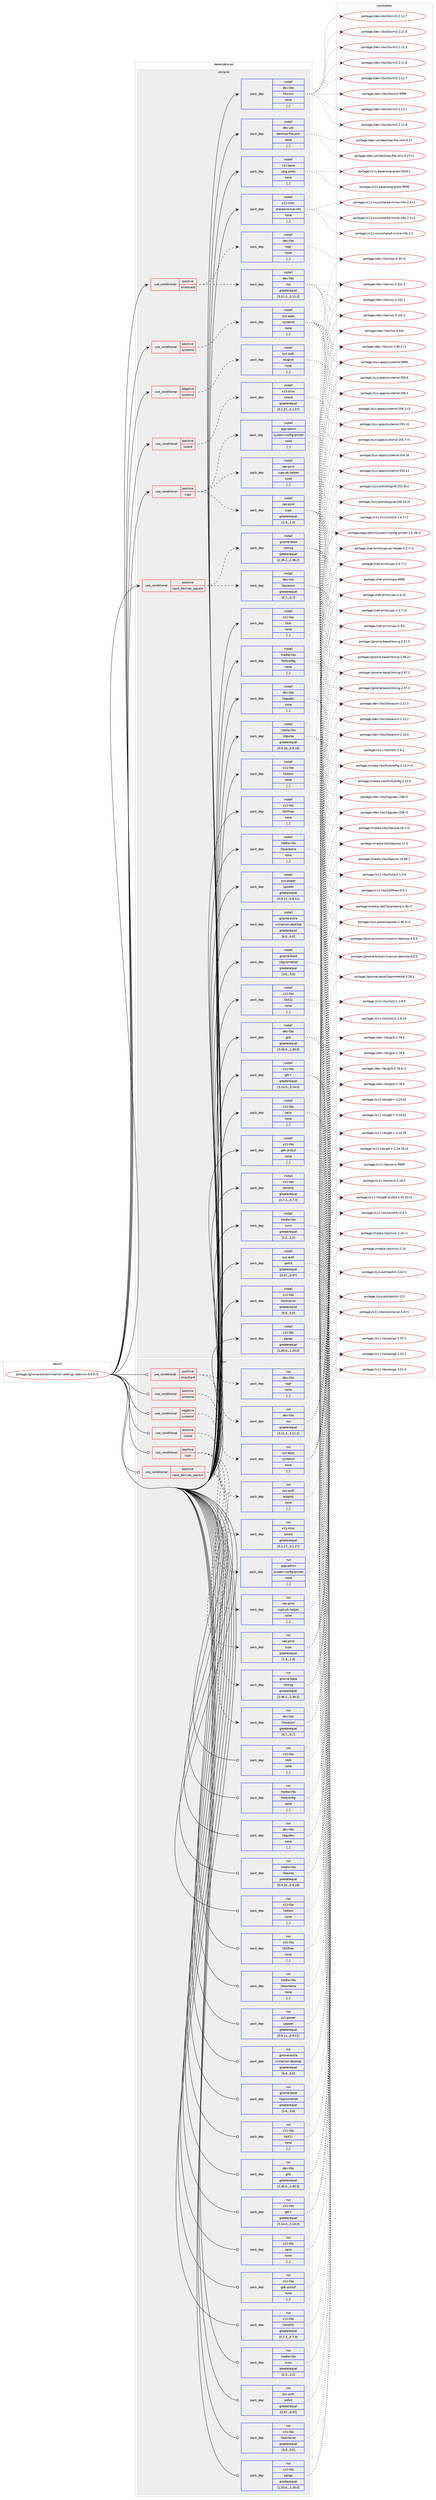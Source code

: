digraph prolog {

# *************
# Graph options
# *************

newrank=true;
concentrate=true;
compound=true;
graph [rankdir=LR,fontname=Helvetica,fontsize=10,ranksep=1.5];#, ranksep=2.5, nodesep=0.2];
edge  [arrowhead=vee];
node  [fontname=Helvetica,fontsize=10];

# **********
# The ebuild
# **********

subgraph cluster_leftcol {
color=gray;
label=<<i>ebuild</i>>;
id [label="portage://gnome-extra/cinnamon-settings-daemon-6.0.0-r1", color=red, width=4, href="../gnome-extra/cinnamon-settings-daemon-6.0.0-r1.svg"];
}

# ****************
# The dependencies
# ****************

subgraph cluster_midcol {
color=gray;
label=<<i>dependencies</i>>;
subgraph cluster_compile {
fillcolor="#eeeeee";
style=filled;
label=<<i>compile</i>>;
subgraph cond65544 {
dependency238961 [label=<<TABLE BORDER="0" CELLBORDER="1" CELLSPACING="0" CELLPADDING="4"><TR><TD ROWSPAN="3" CELLPADDING="10">use_conditional</TD></TR><TR><TD>negative</TD></TR><TR><TD>systemd</TD></TR></TABLE>>, shape=none, color=red];
subgraph pack171885 {
dependency238962 [label=<<TABLE BORDER="0" CELLBORDER="1" CELLSPACING="0" CELLPADDING="4" WIDTH="220"><TR><TD ROWSPAN="6" CELLPADDING="30">pack_dep</TD></TR><TR><TD WIDTH="110">install</TD></TR><TR><TD>sys-auth</TD></TR><TR><TD>elogind</TD></TR><TR><TD>none</TD></TR><TR><TD>[,,]</TD></TR></TABLE>>, shape=none, color=blue];
}
dependency238961:e -> dependency238962:w [weight=20,style="dashed",arrowhead="vee"];
}
id:e -> dependency238961:w [weight=20,style="solid",arrowhead="vee"];
subgraph cond65545 {
dependency238963 [label=<<TABLE BORDER="0" CELLBORDER="1" CELLSPACING="0" CELLPADDING="4"><TR><TD ROWSPAN="3" CELLPADDING="10">use_conditional</TD></TR><TR><TD>positive</TD></TR><TR><TD>colord</TD></TR></TABLE>>, shape=none, color=red];
subgraph pack171886 {
dependency238964 [label=<<TABLE BORDER="0" CELLBORDER="1" CELLSPACING="0" CELLPADDING="4" WIDTH="220"><TR><TD ROWSPAN="6" CELLPADDING="30">pack_dep</TD></TR><TR><TD WIDTH="110">install</TD></TR><TR><TD>x11-misc</TD></TR><TR><TD>colord</TD></TR><TR><TD>greaterequal</TD></TR><TR><TD>[0.1.27,,,0.1.27]</TD></TR></TABLE>>, shape=none, color=blue];
}
dependency238963:e -> dependency238964:w [weight=20,style="dashed",arrowhead="vee"];
}
id:e -> dependency238963:w [weight=20,style="solid",arrowhead="vee"];
subgraph cond65546 {
dependency238965 [label=<<TABLE BORDER="0" CELLBORDER="1" CELLSPACING="0" CELLPADDING="4"><TR><TD ROWSPAN="3" CELLPADDING="10">use_conditional</TD></TR><TR><TD>positive</TD></TR><TR><TD>cups</TD></TR></TABLE>>, shape=none, color=red];
subgraph pack171887 {
dependency238966 [label=<<TABLE BORDER="0" CELLBORDER="1" CELLSPACING="0" CELLPADDING="4" WIDTH="220"><TR><TD ROWSPAN="6" CELLPADDING="30">pack_dep</TD></TR><TR><TD WIDTH="110">install</TD></TR><TR><TD>net-print</TD></TR><TR><TD>cups</TD></TR><TR><TD>greaterequal</TD></TR><TR><TD>[1.4,,,1.4]</TD></TR></TABLE>>, shape=none, color=blue];
}
dependency238965:e -> dependency238966:w [weight=20,style="dashed",arrowhead="vee"];
subgraph pack171888 {
dependency238967 [label=<<TABLE BORDER="0" CELLBORDER="1" CELLSPACING="0" CELLPADDING="4" WIDTH="220"><TR><TD ROWSPAN="6" CELLPADDING="30">pack_dep</TD></TR><TR><TD WIDTH="110">install</TD></TR><TR><TD>app-admin</TD></TR><TR><TD>system-config-printer</TD></TR><TR><TD>none</TD></TR><TR><TD>[,,]</TD></TR></TABLE>>, shape=none, color=blue];
}
dependency238965:e -> dependency238967:w [weight=20,style="dashed",arrowhead="vee"];
subgraph pack171889 {
dependency238968 [label=<<TABLE BORDER="0" CELLBORDER="1" CELLSPACING="0" CELLPADDING="4" WIDTH="220"><TR><TD ROWSPAN="6" CELLPADDING="30">pack_dep</TD></TR><TR><TD WIDTH="110">install</TD></TR><TR><TD>net-print</TD></TR><TR><TD>cups-pk-helper</TD></TR><TR><TD>none</TD></TR><TR><TD>[,,]</TD></TR></TABLE>>, shape=none, color=blue];
}
dependency238965:e -> dependency238968:w [weight=20,style="dashed",arrowhead="vee"];
}
id:e -> dependency238965:w [weight=20,style="solid",arrowhead="vee"];
subgraph cond65547 {
dependency238969 [label=<<TABLE BORDER="0" CELLBORDER="1" CELLSPACING="0" CELLPADDING="4"><TR><TD ROWSPAN="3" CELLPADDING="10">use_conditional</TD></TR><TR><TD>positive</TD></TR><TR><TD>input_devices_wacom</TD></TR></TABLE>>, shape=none, color=red];
subgraph pack171890 {
dependency238970 [label=<<TABLE BORDER="0" CELLBORDER="1" CELLSPACING="0" CELLPADDING="4" WIDTH="220"><TR><TD ROWSPAN="6" CELLPADDING="30">pack_dep</TD></TR><TR><TD WIDTH="110">install</TD></TR><TR><TD>dev-libs</TD></TR><TR><TD>libwacom</TD></TR><TR><TD>greaterequal</TD></TR><TR><TD>[0.7,,,0.7]</TD></TR></TABLE>>, shape=none, color=blue];
}
dependency238969:e -> dependency238970:w [weight=20,style="dashed",arrowhead="vee"];
subgraph pack171891 {
dependency238971 [label=<<TABLE BORDER="0" CELLBORDER="1" CELLSPACING="0" CELLPADDING="4" WIDTH="220"><TR><TD ROWSPAN="6" CELLPADDING="30">pack_dep</TD></TR><TR><TD WIDTH="110">install</TD></TR><TR><TD>gnome-base</TD></TR><TR><TD>librsvg</TD></TR><TR><TD>greaterequal</TD></TR><TR><TD>[2.36.2,,,2.36.2]</TD></TR></TABLE>>, shape=none, color=blue];
}
dependency238969:e -> dependency238971:w [weight=20,style="dashed",arrowhead="vee"];
}
id:e -> dependency238969:w [weight=20,style="solid",arrowhead="vee"];
subgraph cond65548 {
dependency238972 [label=<<TABLE BORDER="0" CELLBORDER="1" CELLSPACING="0" CELLPADDING="4"><TR><TD ROWSPAN="3" CELLPADDING="10">use_conditional</TD></TR><TR><TD>positive</TD></TR><TR><TD>smartcard</TD></TR></TABLE>>, shape=none, color=red];
subgraph pack171892 {
dependency238973 [label=<<TABLE BORDER="0" CELLBORDER="1" CELLSPACING="0" CELLPADDING="4" WIDTH="220"><TR><TD ROWSPAN="6" CELLPADDING="30">pack_dep</TD></TR><TR><TD WIDTH="110">install</TD></TR><TR><TD>dev-libs</TD></TR><TR><TD>nspr</TD></TR><TR><TD>none</TD></TR><TR><TD>[,,]</TD></TR></TABLE>>, shape=none, color=blue];
}
dependency238972:e -> dependency238973:w [weight=20,style="dashed",arrowhead="vee"];
subgraph pack171893 {
dependency238974 [label=<<TABLE BORDER="0" CELLBORDER="1" CELLSPACING="0" CELLPADDING="4" WIDTH="220"><TR><TD ROWSPAN="6" CELLPADDING="30">pack_dep</TD></TR><TR><TD WIDTH="110">install</TD></TR><TR><TD>dev-libs</TD></TR><TR><TD>nss</TD></TR><TR><TD>greaterequal</TD></TR><TR><TD>[3.11.2,,,3.11.2]</TD></TR></TABLE>>, shape=none, color=blue];
}
dependency238972:e -> dependency238974:w [weight=20,style="dashed",arrowhead="vee"];
}
id:e -> dependency238972:w [weight=20,style="solid",arrowhead="vee"];
subgraph cond65549 {
dependency238975 [label=<<TABLE BORDER="0" CELLBORDER="1" CELLSPACING="0" CELLPADDING="4"><TR><TD ROWSPAN="3" CELLPADDING="10">use_conditional</TD></TR><TR><TD>positive</TD></TR><TR><TD>systemd</TD></TR></TABLE>>, shape=none, color=red];
subgraph pack171894 {
dependency238976 [label=<<TABLE BORDER="0" CELLBORDER="1" CELLSPACING="0" CELLPADDING="4" WIDTH="220"><TR><TD ROWSPAN="6" CELLPADDING="30">pack_dep</TD></TR><TR><TD WIDTH="110">install</TD></TR><TR><TD>sys-apps</TD></TR><TR><TD>systemd</TD></TR><TR><TD>none</TD></TR><TR><TD>[,,]</TD></TR></TABLE>>, shape=none, color=blue];
}
dependency238975:e -> dependency238976:w [weight=20,style="dashed",arrowhead="vee"];
}
id:e -> dependency238975:w [weight=20,style="solid",arrowhead="vee"];
subgraph pack171895 {
dependency238977 [label=<<TABLE BORDER="0" CELLBORDER="1" CELLSPACING="0" CELLPADDING="4" WIDTH="220"><TR><TD ROWSPAN="6" CELLPADDING="30">pack_dep</TD></TR><TR><TD WIDTH="110">install</TD></TR><TR><TD>dev-libs</TD></TR><TR><TD>glib</TD></TR><TR><TD>greaterequal</TD></TR><TR><TD>[2.40.0,,,2.40.0]</TD></TR></TABLE>>, shape=none, color=blue];
}
id:e -> dependency238977:w [weight=20,style="solid",arrowhead="vee"];
subgraph pack171896 {
dependency238978 [label=<<TABLE BORDER="0" CELLBORDER="1" CELLSPACING="0" CELLPADDING="4" WIDTH="220"><TR><TD ROWSPAN="6" CELLPADDING="30">pack_dep</TD></TR><TR><TD WIDTH="110">install</TD></TR><TR><TD>dev-libs</TD></TR><TR><TD>libgudev</TD></TR><TR><TD>none</TD></TR><TR><TD>[,,]</TD></TR></TABLE>>, shape=none, color=blue];
}
id:e -> dependency238978:w [weight=20,style="solid",arrowhead="vee"];
subgraph pack171897 {
dependency238979 [label=<<TABLE BORDER="0" CELLBORDER="1" CELLSPACING="0" CELLPADDING="4" WIDTH="220"><TR><TD ROWSPAN="6" CELLPADDING="30">pack_dep</TD></TR><TR><TD WIDTH="110">install</TD></TR><TR><TD>dev-libs</TD></TR><TR><TD>libxml2</TD></TR><TR><TD>none</TD></TR><TR><TD>[,,]</TD></TR></TABLE>>, shape=none, color=blue];
}
id:e -> dependency238979:w [weight=20,style="solid",arrowhead="vee"];
subgraph pack171898 {
dependency238980 [label=<<TABLE BORDER="0" CELLBORDER="1" CELLSPACING="0" CELLPADDING="4" WIDTH="220"><TR><TD ROWSPAN="6" CELLPADDING="30">pack_dep</TD></TR><TR><TD WIDTH="110">install</TD></TR><TR><TD>dev-util</TD></TR><TR><TD>desktop-file-utils</TD></TR><TR><TD>none</TD></TR><TR><TD>[,,]</TD></TR></TABLE>>, shape=none, color=blue];
}
id:e -> dependency238980:w [weight=20,style="solid",arrowhead="vee"];
subgraph pack171899 {
dependency238981 [label=<<TABLE BORDER="0" CELLBORDER="1" CELLSPACING="0" CELLPADDING="4" WIDTH="220"><TR><TD ROWSPAN="6" CELLPADDING="30">pack_dep</TD></TR><TR><TD WIDTH="110">install</TD></TR><TR><TD>gnome-base</TD></TR><TR><TD>libgnomekbd</TD></TR><TR><TD>greaterequal</TD></TR><TR><TD>[3.6,,,3.6]</TD></TR></TABLE>>, shape=none, color=blue];
}
id:e -> dependency238981:w [weight=20,style="solid",arrowhead="vee"];
subgraph pack171900 {
dependency238982 [label=<<TABLE BORDER="0" CELLBORDER="1" CELLSPACING="0" CELLPADDING="4" WIDTH="220"><TR><TD ROWSPAN="6" CELLPADDING="30">pack_dep</TD></TR><TR><TD WIDTH="110">install</TD></TR><TR><TD>gnome-extra</TD></TR><TR><TD>cinnamon-desktop</TD></TR><TR><TD>greaterequal</TD></TR><TR><TD>[6.0,,,6.0]</TD></TR></TABLE>>, shape=none, color=blue];
}
id:e -> dependency238982:w [weight=20,style="solid",arrowhead="vee"];
subgraph pack171901 {
dependency238983 [label=<<TABLE BORDER="0" CELLBORDER="1" CELLSPACING="0" CELLPADDING="4" WIDTH="220"><TR><TD ROWSPAN="6" CELLPADDING="30">pack_dep</TD></TR><TR><TD WIDTH="110">install</TD></TR><TR><TD>media-libs</TD></TR><TR><TD>fontconfig</TD></TR><TR><TD>none</TD></TR><TR><TD>[,,]</TD></TR></TABLE>>, shape=none, color=blue];
}
id:e -> dependency238983:w [weight=20,style="solid",arrowhead="vee"];
subgraph pack171902 {
dependency238984 [label=<<TABLE BORDER="0" CELLBORDER="1" CELLSPACING="0" CELLPADDING="4" WIDTH="220"><TR><TD ROWSPAN="6" CELLPADDING="30">pack_dep</TD></TR><TR><TD WIDTH="110">install</TD></TR><TR><TD>media-libs</TD></TR><TR><TD>lcms</TD></TR><TR><TD>greaterequal</TD></TR><TR><TD>[2.2,,,2.2]</TD></TR></TABLE>>, shape=none, color=blue];
}
id:e -> dependency238984:w [weight=20,style="solid",arrowhead="vee"];
subgraph pack171903 {
dependency238985 [label=<<TABLE BORDER="0" CELLBORDER="1" CELLSPACING="0" CELLPADDING="4" WIDTH="220"><TR><TD ROWSPAN="6" CELLPADDING="30">pack_dep</TD></TR><TR><TD WIDTH="110">install</TD></TR><TR><TD>media-libs</TD></TR><TR><TD>libcanberra</TD></TR><TR><TD>none</TD></TR><TR><TD>[,,]</TD></TR></TABLE>>, shape=none, color=blue];
}
id:e -> dependency238985:w [weight=20,style="solid",arrowhead="vee"];
subgraph pack171904 {
dependency238986 [label=<<TABLE BORDER="0" CELLBORDER="1" CELLSPACING="0" CELLPADDING="4" WIDTH="220"><TR><TD ROWSPAN="6" CELLPADDING="30">pack_dep</TD></TR><TR><TD WIDTH="110">install</TD></TR><TR><TD>media-libs</TD></TR><TR><TD>libpulse</TD></TR><TR><TD>greaterequal</TD></TR><TR><TD>[0.9.16,,,0.9.16]</TD></TR></TABLE>>, shape=none, color=blue];
}
id:e -> dependency238986:w [weight=20,style="solid",arrowhead="vee"];
subgraph pack171905 {
dependency238987 [label=<<TABLE BORDER="0" CELLBORDER="1" CELLSPACING="0" CELLPADDING="4" WIDTH="220"><TR><TD ROWSPAN="6" CELLPADDING="30">pack_dep</TD></TR><TR><TD WIDTH="110">install</TD></TR><TR><TD>sys-auth</TD></TR><TR><TD>polkit</TD></TR><TR><TD>greaterequal</TD></TR><TR><TD>[0.97,,,0.97]</TD></TR></TABLE>>, shape=none, color=blue];
}
id:e -> dependency238987:w [weight=20,style="solid",arrowhead="vee"];
subgraph pack171906 {
dependency238988 [label=<<TABLE BORDER="0" CELLBORDER="1" CELLSPACING="0" CELLPADDING="4" WIDTH="220"><TR><TD ROWSPAN="6" CELLPADDING="30">pack_dep</TD></TR><TR><TD WIDTH="110">install</TD></TR><TR><TD>sys-power</TD></TR><TR><TD>upower</TD></TR><TR><TD>greaterequal</TD></TR><TR><TD>[0.9.11,,,0.9.11]</TD></TR></TABLE>>, shape=none, color=blue];
}
id:e -> dependency238988:w [weight=20,style="solid",arrowhead="vee"];
subgraph pack171907 {
dependency238989 [label=<<TABLE BORDER="0" CELLBORDER="1" CELLSPACING="0" CELLPADDING="4" WIDTH="220"><TR><TD ROWSPAN="6" CELLPADDING="30">pack_dep</TD></TR><TR><TD WIDTH="110">install</TD></TR><TR><TD>x11-base</TD></TR><TR><TD>xorg-proto</TD></TR><TR><TD>none</TD></TR><TR><TD>[,,]</TD></TR></TABLE>>, shape=none, color=blue];
}
id:e -> dependency238989:w [weight=20,style="solid",arrowhead="vee"];
subgraph pack171908 {
dependency238990 [label=<<TABLE BORDER="0" CELLBORDER="1" CELLSPACING="0" CELLPADDING="4" WIDTH="220"><TR><TD ROWSPAN="6" CELLPADDING="30">pack_dep</TD></TR><TR><TD WIDTH="110">install</TD></TR><TR><TD>x11-libs</TD></TR><TR><TD>cairo</TD></TR><TR><TD>none</TD></TR><TR><TD>[,,]</TD></TR></TABLE>>, shape=none, color=blue];
}
id:e -> dependency238990:w [weight=20,style="solid",arrowhead="vee"];
subgraph pack171909 {
dependency238991 [label=<<TABLE BORDER="0" CELLBORDER="1" CELLSPACING="0" CELLPADDING="4" WIDTH="220"><TR><TD ROWSPAN="6" CELLPADDING="30">pack_dep</TD></TR><TR><TD WIDTH="110">install</TD></TR><TR><TD>x11-libs</TD></TR><TR><TD>gdk-pixbuf</TD></TR><TR><TD>none</TD></TR><TR><TD>[,,]</TD></TR></TABLE>>, shape=none, color=blue];
}
id:e -> dependency238991:w [weight=20,style="solid",arrowhead="vee"];
subgraph pack171910 {
dependency238992 [label=<<TABLE BORDER="0" CELLBORDER="1" CELLSPACING="0" CELLPADDING="4" WIDTH="220"><TR><TD ROWSPAN="6" CELLPADDING="30">pack_dep</TD></TR><TR><TD WIDTH="110">install</TD></TR><TR><TD>x11-libs</TD></TR><TR><TD>gtk+</TD></TR><TR><TD>greaterequal</TD></TR><TR><TD>[3.14.0,,,3.14.0]</TD></TR></TABLE>>, shape=none, color=blue];
}
id:e -> dependency238992:w [weight=20,style="solid",arrowhead="vee"];
subgraph pack171911 {
dependency238993 [label=<<TABLE BORDER="0" CELLBORDER="1" CELLSPACING="0" CELLPADDING="4" WIDTH="220"><TR><TD ROWSPAN="6" CELLPADDING="30">pack_dep</TD></TR><TR><TD WIDTH="110">install</TD></TR><TR><TD>x11-libs</TD></TR><TR><TD>libX11</TD></TR><TR><TD>none</TD></TR><TR><TD>[,,]</TD></TR></TABLE>>, shape=none, color=blue];
}
id:e -> dependency238993:w [weight=20,style="solid",arrowhead="vee"];
subgraph pack171912 {
dependency238994 [label=<<TABLE BORDER="0" CELLBORDER="1" CELLSPACING="0" CELLPADDING="4" WIDTH="220"><TR><TD ROWSPAN="6" CELLPADDING="30">pack_dep</TD></TR><TR><TD WIDTH="110">install</TD></TR><TR><TD>x11-libs</TD></TR><TR><TD>libXext</TD></TR><TR><TD>none</TD></TR><TR><TD>[,,]</TD></TR></TABLE>>, shape=none, color=blue];
}
id:e -> dependency238994:w [weight=20,style="solid",arrowhead="vee"];
subgraph pack171913 {
dependency238995 [label=<<TABLE BORDER="0" CELLBORDER="1" CELLSPACING="0" CELLPADDING="4" WIDTH="220"><TR><TD ROWSPAN="6" CELLPADDING="30">pack_dep</TD></TR><TR><TD WIDTH="110">install</TD></TR><TR><TD>x11-libs</TD></TR><TR><TD>libXfixes</TD></TR><TR><TD>none</TD></TR><TR><TD>[,,]</TD></TR></TABLE>>, shape=none, color=blue];
}
id:e -> dependency238995:w [weight=20,style="solid",arrowhead="vee"];
subgraph pack171914 {
dependency238996 [label=<<TABLE BORDER="0" CELLBORDER="1" CELLSPACING="0" CELLPADDING="4" WIDTH="220"><TR><TD ROWSPAN="6" CELLPADDING="30">pack_dep</TD></TR><TR><TD WIDTH="110">install</TD></TR><TR><TD>x11-libs</TD></TR><TR><TD>libXi</TD></TR><TR><TD>none</TD></TR><TR><TD>[,,]</TD></TR></TABLE>>, shape=none, color=blue];
}
id:e -> dependency238996:w [weight=20,style="solid",arrowhead="vee"];
subgraph pack171915 {
dependency238997 [label=<<TABLE BORDER="0" CELLBORDER="1" CELLSPACING="0" CELLPADDING="4" WIDTH="220"><TR><TD ROWSPAN="6" CELLPADDING="30">pack_dep</TD></TR><TR><TD WIDTH="110">install</TD></TR><TR><TD>x11-libs</TD></TR><TR><TD>libnotify</TD></TR><TR><TD>greaterequal</TD></TR><TR><TD>[0.7.3,,,0.7.3]</TD></TR></TABLE>>, shape=none, color=blue];
}
id:e -> dependency238997:w [weight=20,style="solid",arrowhead="vee"];
subgraph pack171916 {
dependency238998 [label=<<TABLE BORDER="0" CELLBORDER="1" CELLSPACING="0" CELLPADDING="4" WIDTH="220"><TR><TD ROWSPAN="6" CELLPADDING="30">pack_dep</TD></TR><TR><TD WIDTH="110">install</TD></TR><TR><TD>x11-libs</TD></TR><TR><TD>libxklavier</TD></TR><TR><TD>greaterequal</TD></TR><TR><TD>[5.0,,,5.0]</TD></TR></TABLE>>, shape=none, color=blue];
}
id:e -> dependency238998:w [weight=20,style="solid",arrowhead="vee"];
subgraph pack171917 {
dependency238999 [label=<<TABLE BORDER="0" CELLBORDER="1" CELLSPACING="0" CELLPADDING="4" WIDTH="220"><TR><TD ROWSPAN="6" CELLPADDING="30">pack_dep</TD></TR><TR><TD WIDTH="110">install</TD></TR><TR><TD>x11-libs</TD></TR><TR><TD>pango</TD></TR><TR><TD>greaterequal</TD></TR><TR><TD>[1.20.0,,,1.20.0]</TD></TR></TABLE>>, shape=none, color=blue];
}
id:e -> dependency238999:w [weight=20,style="solid",arrowhead="vee"];
subgraph pack171918 {
dependency239000 [label=<<TABLE BORDER="0" CELLBORDER="1" CELLSPACING="0" CELLPADDING="4" WIDTH="220"><TR><TD ROWSPAN="6" CELLPADDING="30">pack_dep</TD></TR><TR><TD WIDTH="110">install</TD></TR><TR><TD>x11-misc</TD></TR><TR><TD>shared-mime-info</TD></TR><TR><TD>none</TD></TR><TR><TD>[,,]</TD></TR></TABLE>>, shape=none, color=blue];
}
id:e -> dependency239000:w [weight=20,style="solid",arrowhead="vee"];
}
subgraph cluster_compileandrun {
fillcolor="#eeeeee";
style=filled;
label=<<i>compile and run</i>>;
}
subgraph cluster_run {
fillcolor="#eeeeee";
style=filled;
label=<<i>run</i>>;
subgraph cond65550 {
dependency239001 [label=<<TABLE BORDER="0" CELLBORDER="1" CELLSPACING="0" CELLPADDING="4"><TR><TD ROWSPAN="3" CELLPADDING="10">use_conditional</TD></TR><TR><TD>negative</TD></TR><TR><TD>systemd</TD></TR></TABLE>>, shape=none, color=red];
subgraph pack171919 {
dependency239002 [label=<<TABLE BORDER="0" CELLBORDER="1" CELLSPACING="0" CELLPADDING="4" WIDTH="220"><TR><TD ROWSPAN="6" CELLPADDING="30">pack_dep</TD></TR><TR><TD WIDTH="110">run</TD></TR><TR><TD>sys-auth</TD></TR><TR><TD>elogind</TD></TR><TR><TD>none</TD></TR><TR><TD>[,,]</TD></TR></TABLE>>, shape=none, color=blue];
}
dependency239001:e -> dependency239002:w [weight=20,style="dashed",arrowhead="vee"];
}
id:e -> dependency239001:w [weight=20,style="solid",arrowhead="odot"];
subgraph cond65551 {
dependency239003 [label=<<TABLE BORDER="0" CELLBORDER="1" CELLSPACING="0" CELLPADDING="4"><TR><TD ROWSPAN="3" CELLPADDING="10">use_conditional</TD></TR><TR><TD>positive</TD></TR><TR><TD>colord</TD></TR></TABLE>>, shape=none, color=red];
subgraph pack171920 {
dependency239004 [label=<<TABLE BORDER="0" CELLBORDER="1" CELLSPACING="0" CELLPADDING="4" WIDTH="220"><TR><TD ROWSPAN="6" CELLPADDING="30">pack_dep</TD></TR><TR><TD WIDTH="110">run</TD></TR><TR><TD>x11-misc</TD></TR><TR><TD>colord</TD></TR><TR><TD>greaterequal</TD></TR><TR><TD>[0.1.27,,,0.1.27]</TD></TR></TABLE>>, shape=none, color=blue];
}
dependency239003:e -> dependency239004:w [weight=20,style="dashed",arrowhead="vee"];
}
id:e -> dependency239003:w [weight=20,style="solid",arrowhead="odot"];
subgraph cond65552 {
dependency239005 [label=<<TABLE BORDER="0" CELLBORDER="1" CELLSPACING="0" CELLPADDING="4"><TR><TD ROWSPAN="3" CELLPADDING="10">use_conditional</TD></TR><TR><TD>positive</TD></TR><TR><TD>cups</TD></TR></TABLE>>, shape=none, color=red];
subgraph pack171921 {
dependency239006 [label=<<TABLE BORDER="0" CELLBORDER="1" CELLSPACING="0" CELLPADDING="4" WIDTH="220"><TR><TD ROWSPAN="6" CELLPADDING="30">pack_dep</TD></TR><TR><TD WIDTH="110">run</TD></TR><TR><TD>net-print</TD></TR><TR><TD>cups</TD></TR><TR><TD>greaterequal</TD></TR><TR><TD>[1.4,,,1.4]</TD></TR></TABLE>>, shape=none, color=blue];
}
dependency239005:e -> dependency239006:w [weight=20,style="dashed",arrowhead="vee"];
subgraph pack171922 {
dependency239007 [label=<<TABLE BORDER="0" CELLBORDER="1" CELLSPACING="0" CELLPADDING="4" WIDTH="220"><TR><TD ROWSPAN="6" CELLPADDING="30">pack_dep</TD></TR><TR><TD WIDTH="110">run</TD></TR><TR><TD>app-admin</TD></TR><TR><TD>system-config-printer</TD></TR><TR><TD>none</TD></TR><TR><TD>[,,]</TD></TR></TABLE>>, shape=none, color=blue];
}
dependency239005:e -> dependency239007:w [weight=20,style="dashed",arrowhead="vee"];
subgraph pack171923 {
dependency239008 [label=<<TABLE BORDER="0" CELLBORDER="1" CELLSPACING="0" CELLPADDING="4" WIDTH="220"><TR><TD ROWSPAN="6" CELLPADDING="30">pack_dep</TD></TR><TR><TD WIDTH="110">run</TD></TR><TR><TD>net-print</TD></TR><TR><TD>cups-pk-helper</TD></TR><TR><TD>none</TD></TR><TR><TD>[,,]</TD></TR></TABLE>>, shape=none, color=blue];
}
dependency239005:e -> dependency239008:w [weight=20,style="dashed",arrowhead="vee"];
}
id:e -> dependency239005:w [weight=20,style="solid",arrowhead="odot"];
subgraph cond65553 {
dependency239009 [label=<<TABLE BORDER="0" CELLBORDER="1" CELLSPACING="0" CELLPADDING="4"><TR><TD ROWSPAN="3" CELLPADDING="10">use_conditional</TD></TR><TR><TD>positive</TD></TR><TR><TD>input_devices_wacom</TD></TR></TABLE>>, shape=none, color=red];
subgraph pack171924 {
dependency239010 [label=<<TABLE BORDER="0" CELLBORDER="1" CELLSPACING="0" CELLPADDING="4" WIDTH="220"><TR><TD ROWSPAN="6" CELLPADDING="30">pack_dep</TD></TR><TR><TD WIDTH="110">run</TD></TR><TR><TD>dev-libs</TD></TR><TR><TD>libwacom</TD></TR><TR><TD>greaterequal</TD></TR><TR><TD>[0.7,,,0.7]</TD></TR></TABLE>>, shape=none, color=blue];
}
dependency239009:e -> dependency239010:w [weight=20,style="dashed",arrowhead="vee"];
subgraph pack171925 {
dependency239011 [label=<<TABLE BORDER="0" CELLBORDER="1" CELLSPACING="0" CELLPADDING="4" WIDTH="220"><TR><TD ROWSPAN="6" CELLPADDING="30">pack_dep</TD></TR><TR><TD WIDTH="110">run</TD></TR><TR><TD>gnome-base</TD></TR><TR><TD>librsvg</TD></TR><TR><TD>greaterequal</TD></TR><TR><TD>[2.36.2,,,2.36.2]</TD></TR></TABLE>>, shape=none, color=blue];
}
dependency239009:e -> dependency239011:w [weight=20,style="dashed",arrowhead="vee"];
}
id:e -> dependency239009:w [weight=20,style="solid",arrowhead="odot"];
subgraph cond65554 {
dependency239012 [label=<<TABLE BORDER="0" CELLBORDER="1" CELLSPACING="0" CELLPADDING="4"><TR><TD ROWSPAN="3" CELLPADDING="10">use_conditional</TD></TR><TR><TD>positive</TD></TR><TR><TD>smartcard</TD></TR></TABLE>>, shape=none, color=red];
subgraph pack171926 {
dependency239013 [label=<<TABLE BORDER="0" CELLBORDER="1" CELLSPACING="0" CELLPADDING="4" WIDTH="220"><TR><TD ROWSPAN="6" CELLPADDING="30">pack_dep</TD></TR><TR><TD WIDTH="110">run</TD></TR><TR><TD>dev-libs</TD></TR><TR><TD>nspr</TD></TR><TR><TD>none</TD></TR><TR><TD>[,,]</TD></TR></TABLE>>, shape=none, color=blue];
}
dependency239012:e -> dependency239013:w [weight=20,style="dashed",arrowhead="vee"];
subgraph pack171927 {
dependency239014 [label=<<TABLE BORDER="0" CELLBORDER="1" CELLSPACING="0" CELLPADDING="4" WIDTH="220"><TR><TD ROWSPAN="6" CELLPADDING="30">pack_dep</TD></TR><TR><TD WIDTH="110">run</TD></TR><TR><TD>dev-libs</TD></TR><TR><TD>nss</TD></TR><TR><TD>greaterequal</TD></TR><TR><TD>[3.11.2,,,3.11.2]</TD></TR></TABLE>>, shape=none, color=blue];
}
dependency239012:e -> dependency239014:w [weight=20,style="dashed",arrowhead="vee"];
}
id:e -> dependency239012:w [weight=20,style="solid",arrowhead="odot"];
subgraph cond65555 {
dependency239015 [label=<<TABLE BORDER="0" CELLBORDER="1" CELLSPACING="0" CELLPADDING="4"><TR><TD ROWSPAN="3" CELLPADDING="10">use_conditional</TD></TR><TR><TD>positive</TD></TR><TR><TD>systemd</TD></TR></TABLE>>, shape=none, color=red];
subgraph pack171928 {
dependency239016 [label=<<TABLE BORDER="0" CELLBORDER="1" CELLSPACING="0" CELLPADDING="4" WIDTH="220"><TR><TD ROWSPAN="6" CELLPADDING="30">pack_dep</TD></TR><TR><TD WIDTH="110">run</TD></TR><TR><TD>sys-apps</TD></TR><TR><TD>systemd</TD></TR><TR><TD>none</TD></TR><TR><TD>[,,]</TD></TR></TABLE>>, shape=none, color=blue];
}
dependency239015:e -> dependency239016:w [weight=20,style="dashed",arrowhead="vee"];
}
id:e -> dependency239015:w [weight=20,style="solid",arrowhead="odot"];
subgraph pack171929 {
dependency239017 [label=<<TABLE BORDER="0" CELLBORDER="1" CELLSPACING="0" CELLPADDING="4" WIDTH="220"><TR><TD ROWSPAN="6" CELLPADDING="30">pack_dep</TD></TR><TR><TD WIDTH="110">run</TD></TR><TR><TD>dev-libs</TD></TR><TR><TD>glib</TD></TR><TR><TD>greaterequal</TD></TR><TR><TD>[2.40.0,,,2.40.0]</TD></TR></TABLE>>, shape=none, color=blue];
}
id:e -> dependency239017:w [weight=20,style="solid",arrowhead="odot"];
subgraph pack171930 {
dependency239018 [label=<<TABLE BORDER="0" CELLBORDER="1" CELLSPACING="0" CELLPADDING="4" WIDTH="220"><TR><TD ROWSPAN="6" CELLPADDING="30">pack_dep</TD></TR><TR><TD WIDTH="110">run</TD></TR><TR><TD>dev-libs</TD></TR><TR><TD>libgudev</TD></TR><TR><TD>none</TD></TR><TR><TD>[,,]</TD></TR></TABLE>>, shape=none, color=blue];
}
id:e -> dependency239018:w [weight=20,style="solid",arrowhead="odot"];
subgraph pack171931 {
dependency239019 [label=<<TABLE BORDER="0" CELLBORDER="1" CELLSPACING="0" CELLPADDING="4" WIDTH="220"><TR><TD ROWSPAN="6" CELLPADDING="30">pack_dep</TD></TR><TR><TD WIDTH="110">run</TD></TR><TR><TD>gnome-base</TD></TR><TR><TD>libgnomekbd</TD></TR><TR><TD>greaterequal</TD></TR><TR><TD>[3.6,,,3.6]</TD></TR></TABLE>>, shape=none, color=blue];
}
id:e -> dependency239019:w [weight=20,style="solid",arrowhead="odot"];
subgraph pack171932 {
dependency239020 [label=<<TABLE BORDER="0" CELLBORDER="1" CELLSPACING="0" CELLPADDING="4" WIDTH="220"><TR><TD ROWSPAN="6" CELLPADDING="30">pack_dep</TD></TR><TR><TD WIDTH="110">run</TD></TR><TR><TD>gnome-extra</TD></TR><TR><TD>cinnamon-desktop</TD></TR><TR><TD>greaterequal</TD></TR><TR><TD>[6.0,,,6.0]</TD></TR></TABLE>>, shape=none, color=blue];
}
id:e -> dependency239020:w [weight=20,style="solid",arrowhead="odot"];
subgraph pack171933 {
dependency239021 [label=<<TABLE BORDER="0" CELLBORDER="1" CELLSPACING="0" CELLPADDING="4" WIDTH="220"><TR><TD ROWSPAN="6" CELLPADDING="30">pack_dep</TD></TR><TR><TD WIDTH="110">run</TD></TR><TR><TD>media-libs</TD></TR><TR><TD>fontconfig</TD></TR><TR><TD>none</TD></TR><TR><TD>[,,]</TD></TR></TABLE>>, shape=none, color=blue];
}
id:e -> dependency239021:w [weight=20,style="solid",arrowhead="odot"];
subgraph pack171934 {
dependency239022 [label=<<TABLE BORDER="0" CELLBORDER="1" CELLSPACING="0" CELLPADDING="4" WIDTH="220"><TR><TD ROWSPAN="6" CELLPADDING="30">pack_dep</TD></TR><TR><TD WIDTH="110">run</TD></TR><TR><TD>media-libs</TD></TR><TR><TD>lcms</TD></TR><TR><TD>greaterequal</TD></TR><TR><TD>[2.2,,,2.2]</TD></TR></TABLE>>, shape=none, color=blue];
}
id:e -> dependency239022:w [weight=20,style="solid",arrowhead="odot"];
subgraph pack171935 {
dependency239023 [label=<<TABLE BORDER="0" CELLBORDER="1" CELLSPACING="0" CELLPADDING="4" WIDTH="220"><TR><TD ROWSPAN="6" CELLPADDING="30">pack_dep</TD></TR><TR><TD WIDTH="110">run</TD></TR><TR><TD>media-libs</TD></TR><TR><TD>libcanberra</TD></TR><TR><TD>none</TD></TR><TR><TD>[,,]</TD></TR></TABLE>>, shape=none, color=blue];
}
id:e -> dependency239023:w [weight=20,style="solid",arrowhead="odot"];
subgraph pack171936 {
dependency239024 [label=<<TABLE BORDER="0" CELLBORDER="1" CELLSPACING="0" CELLPADDING="4" WIDTH="220"><TR><TD ROWSPAN="6" CELLPADDING="30">pack_dep</TD></TR><TR><TD WIDTH="110">run</TD></TR><TR><TD>media-libs</TD></TR><TR><TD>libpulse</TD></TR><TR><TD>greaterequal</TD></TR><TR><TD>[0.9.16,,,0.9.16]</TD></TR></TABLE>>, shape=none, color=blue];
}
id:e -> dependency239024:w [weight=20,style="solid",arrowhead="odot"];
subgraph pack171937 {
dependency239025 [label=<<TABLE BORDER="0" CELLBORDER="1" CELLSPACING="0" CELLPADDING="4" WIDTH="220"><TR><TD ROWSPAN="6" CELLPADDING="30">pack_dep</TD></TR><TR><TD WIDTH="110">run</TD></TR><TR><TD>sys-auth</TD></TR><TR><TD>polkit</TD></TR><TR><TD>greaterequal</TD></TR><TR><TD>[0.97,,,0.97]</TD></TR></TABLE>>, shape=none, color=blue];
}
id:e -> dependency239025:w [weight=20,style="solid",arrowhead="odot"];
subgraph pack171938 {
dependency239026 [label=<<TABLE BORDER="0" CELLBORDER="1" CELLSPACING="0" CELLPADDING="4" WIDTH="220"><TR><TD ROWSPAN="6" CELLPADDING="30">pack_dep</TD></TR><TR><TD WIDTH="110">run</TD></TR><TR><TD>sys-power</TD></TR><TR><TD>upower</TD></TR><TR><TD>greaterequal</TD></TR><TR><TD>[0.9.11,,,0.9.11]</TD></TR></TABLE>>, shape=none, color=blue];
}
id:e -> dependency239026:w [weight=20,style="solid",arrowhead="odot"];
subgraph pack171939 {
dependency239027 [label=<<TABLE BORDER="0" CELLBORDER="1" CELLSPACING="0" CELLPADDING="4" WIDTH="220"><TR><TD ROWSPAN="6" CELLPADDING="30">pack_dep</TD></TR><TR><TD WIDTH="110">run</TD></TR><TR><TD>x11-libs</TD></TR><TR><TD>cairo</TD></TR><TR><TD>none</TD></TR><TR><TD>[,,]</TD></TR></TABLE>>, shape=none, color=blue];
}
id:e -> dependency239027:w [weight=20,style="solid",arrowhead="odot"];
subgraph pack171940 {
dependency239028 [label=<<TABLE BORDER="0" CELLBORDER="1" CELLSPACING="0" CELLPADDING="4" WIDTH="220"><TR><TD ROWSPAN="6" CELLPADDING="30">pack_dep</TD></TR><TR><TD WIDTH="110">run</TD></TR><TR><TD>x11-libs</TD></TR><TR><TD>gdk-pixbuf</TD></TR><TR><TD>none</TD></TR><TR><TD>[,,]</TD></TR></TABLE>>, shape=none, color=blue];
}
id:e -> dependency239028:w [weight=20,style="solid",arrowhead="odot"];
subgraph pack171941 {
dependency239029 [label=<<TABLE BORDER="0" CELLBORDER="1" CELLSPACING="0" CELLPADDING="4" WIDTH="220"><TR><TD ROWSPAN="6" CELLPADDING="30">pack_dep</TD></TR><TR><TD WIDTH="110">run</TD></TR><TR><TD>x11-libs</TD></TR><TR><TD>gtk+</TD></TR><TR><TD>greaterequal</TD></TR><TR><TD>[3.14.0,,,3.14.0]</TD></TR></TABLE>>, shape=none, color=blue];
}
id:e -> dependency239029:w [weight=20,style="solid",arrowhead="odot"];
subgraph pack171942 {
dependency239030 [label=<<TABLE BORDER="0" CELLBORDER="1" CELLSPACING="0" CELLPADDING="4" WIDTH="220"><TR><TD ROWSPAN="6" CELLPADDING="30">pack_dep</TD></TR><TR><TD WIDTH="110">run</TD></TR><TR><TD>x11-libs</TD></TR><TR><TD>libX11</TD></TR><TR><TD>none</TD></TR><TR><TD>[,,]</TD></TR></TABLE>>, shape=none, color=blue];
}
id:e -> dependency239030:w [weight=20,style="solid",arrowhead="odot"];
subgraph pack171943 {
dependency239031 [label=<<TABLE BORDER="0" CELLBORDER="1" CELLSPACING="0" CELLPADDING="4" WIDTH="220"><TR><TD ROWSPAN="6" CELLPADDING="30">pack_dep</TD></TR><TR><TD WIDTH="110">run</TD></TR><TR><TD>x11-libs</TD></TR><TR><TD>libXext</TD></TR><TR><TD>none</TD></TR><TR><TD>[,,]</TD></TR></TABLE>>, shape=none, color=blue];
}
id:e -> dependency239031:w [weight=20,style="solid",arrowhead="odot"];
subgraph pack171944 {
dependency239032 [label=<<TABLE BORDER="0" CELLBORDER="1" CELLSPACING="0" CELLPADDING="4" WIDTH="220"><TR><TD ROWSPAN="6" CELLPADDING="30">pack_dep</TD></TR><TR><TD WIDTH="110">run</TD></TR><TR><TD>x11-libs</TD></TR><TR><TD>libXfixes</TD></TR><TR><TD>none</TD></TR><TR><TD>[,,]</TD></TR></TABLE>>, shape=none, color=blue];
}
id:e -> dependency239032:w [weight=20,style="solid",arrowhead="odot"];
subgraph pack171945 {
dependency239033 [label=<<TABLE BORDER="0" CELLBORDER="1" CELLSPACING="0" CELLPADDING="4" WIDTH="220"><TR><TD ROWSPAN="6" CELLPADDING="30">pack_dep</TD></TR><TR><TD WIDTH="110">run</TD></TR><TR><TD>x11-libs</TD></TR><TR><TD>libXi</TD></TR><TR><TD>none</TD></TR><TR><TD>[,,]</TD></TR></TABLE>>, shape=none, color=blue];
}
id:e -> dependency239033:w [weight=20,style="solid",arrowhead="odot"];
subgraph pack171946 {
dependency239034 [label=<<TABLE BORDER="0" CELLBORDER="1" CELLSPACING="0" CELLPADDING="4" WIDTH="220"><TR><TD ROWSPAN="6" CELLPADDING="30">pack_dep</TD></TR><TR><TD WIDTH="110">run</TD></TR><TR><TD>x11-libs</TD></TR><TR><TD>libnotify</TD></TR><TR><TD>greaterequal</TD></TR><TR><TD>[0.7.3,,,0.7.3]</TD></TR></TABLE>>, shape=none, color=blue];
}
id:e -> dependency239034:w [weight=20,style="solid",arrowhead="odot"];
subgraph pack171947 {
dependency239035 [label=<<TABLE BORDER="0" CELLBORDER="1" CELLSPACING="0" CELLPADDING="4" WIDTH="220"><TR><TD ROWSPAN="6" CELLPADDING="30">pack_dep</TD></TR><TR><TD WIDTH="110">run</TD></TR><TR><TD>x11-libs</TD></TR><TR><TD>libxklavier</TD></TR><TR><TD>greaterequal</TD></TR><TR><TD>[5.0,,,5.0]</TD></TR></TABLE>>, shape=none, color=blue];
}
id:e -> dependency239035:w [weight=20,style="solid",arrowhead="odot"];
subgraph pack171948 {
dependency239036 [label=<<TABLE BORDER="0" CELLBORDER="1" CELLSPACING="0" CELLPADDING="4" WIDTH="220"><TR><TD ROWSPAN="6" CELLPADDING="30">pack_dep</TD></TR><TR><TD WIDTH="110">run</TD></TR><TR><TD>x11-libs</TD></TR><TR><TD>pango</TD></TR><TR><TD>greaterequal</TD></TR><TR><TD>[1.20.0,,,1.20.0]</TD></TR></TABLE>>, shape=none, color=blue];
}
id:e -> dependency239036:w [weight=20,style="solid",arrowhead="odot"];
}
}

# **************
# The candidates
# **************

subgraph cluster_choices {
rank=same;
color=gray;
label=<<i>candidates</i>>;

subgraph choice171885 {
color=black;
nodesep=1;
choice1151211154597117116104471011081111031051101004550535046574511450 [label="portage://sys-auth/elogind-252.9-r2", color=red, width=4,href="../sys-auth/elogind-252.9-r2.svg"];
choice115121115459711711610447101108111103105110100455052544649484511452 [label="portage://sys-auth/elogind-246.10-r4", color=red, width=4,href="../sys-auth/elogind-246.10-r4.svg"];
dependency238962:e -> choice1151211154597117116104471011081111031051101004550535046574511450:w [style=dotted,weight="100"];
dependency238962:e -> choice115121115459711711610447101108111103105110100455052544649484511452:w [style=dotted,weight="100"];
}
subgraph choice171886 {
color=black;
nodesep=1;
choice1204949451091051159947991111081111141004549465246554511449 [label="portage://x11-misc/colord-1.4.7-r1", color=red, width=4,href="../x11-misc/colord-1.4.7-r1.svg"];
dependency238964:e -> choice1204949451091051159947991111081111141004549465246554511449:w [style=dotted,weight="100"];
}
subgraph choice171887 {
color=black;
nodesep=1;
choice1101011164511211410511011647991171121154557575757 [label="portage://net-print/cups-9999", color=red, width=4,href="../net-print/cups-9999.svg"];
choice11010111645112114105110116479911711211545504652464948 [label="portage://net-print/cups-2.4.10", color=red, width=4,href="../net-print/cups-2.4.10.svg"];
choice1101011164511211410511011647991171121154550465246554511450 [label="portage://net-print/cups-2.4.7-r2", color=red, width=4,href="../net-print/cups-2.4.7-r2.svg"];
choice1101011164511211410511011647991171121154550465246554511449 [label="portage://net-print/cups-2.4.7-r1", color=red, width=4,href="../net-print/cups-2.4.7-r1.svg"];
choice110101116451121141051101164799117112115455046524654 [label="portage://net-print/cups-2.4.6", color=red, width=4,href="../net-print/cups-2.4.6.svg"];
dependency238966:e -> choice1101011164511211410511011647991171121154557575757:w [style=dotted,weight="100"];
dependency238966:e -> choice11010111645112114105110116479911711211545504652464948:w [style=dotted,weight="100"];
dependency238966:e -> choice1101011164511211410511011647991171121154550465246554511450:w [style=dotted,weight="100"];
dependency238966:e -> choice1101011164511211410511011647991171121154550465246554511449:w [style=dotted,weight="100"];
dependency238966:e -> choice110101116451121141051101164799117112115455046524654:w [style=dotted,weight="100"];
}
subgraph choice171888 {
color=black;
nodesep=1;
choice97112112459710010910511047115121115116101109459911111010210510345112114105110116101114454946534649564511450 [label="portage://app-admin/system-config-printer-1.5.18-r2", color=red, width=4,href="../app-admin/system-config-printer-1.5.18-r2.svg"];
dependency238967:e -> choice97112112459710010910511047115121115116101109459911111010210510345112114105110116101114454946534649564511450:w [style=dotted,weight="100"];
}
subgraph choice171889 {
color=black;
nodesep=1;
choice11010111645112114105110116479911711211545112107451041011081121011144548465046554511449 [label="portage://net-print/cups-pk-helper-0.2.7-r1", color=red, width=4,href="../net-print/cups-pk-helper-0.2.7-r1.svg"];
dependency238968:e -> choice11010111645112114105110116479911711211545112107451041011081121011144548465046554511449:w [style=dotted,weight="100"];
}
subgraph choice171890 {
color=black;
nodesep=1;
choice10010111845108105981154710810598119979911110945504649504650 [label="portage://dev-libs/libwacom-2.12.2", color=red, width=4,href="../dev-libs/libwacom-2.12.2.svg"];
choice10010111845108105981154710810598119979911110945504649494648 [label="portage://dev-libs/libwacom-2.11.0", color=red, width=4,href="../dev-libs/libwacom-2.11.0.svg"];
choice10010111845108105981154710810598119979911110945504649484648 [label="portage://dev-libs/libwacom-2.10.0", color=red, width=4,href="../dev-libs/libwacom-2.10.0.svg"];
dependency238970:e -> choice10010111845108105981154710810598119979911110945504649504650:w [style=dotted,weight="100"];
dependency238970:e -> choice10010111845108105981154710810598119979911110945504649494648:w [style=dotted,weight="100"];
dependency238970:e -> choice10010111845108105981154710810598119979911110945504649484648:w [style=dotted,weight="100"];
}
subgraph choice171891 {
color=black;
nodesep=1;
choice103110111109101459897115101471081059811411511810345504653554651 [label="portage://gnome-base/librsvg-2.57.3", color=red, width=4,href="../gnome-base/librsvg-2.57.3.svg"];
choice103110111109101459897115101471081059811411511810345504653554650 [label="portage://gnome-base/librsvg-2.57.2", color=red, width=4,href="../gnome-base/librsvg-2.57.2.svg"];
choice103110111109101459897115101471081059811411511810345504653554648 [label="portage://gnome-base/librsvg-2.57.0", color=red, width=4,href="../gnome-base/librsvg-2.57.0.svg"];
choice10311011110910145989711510147108105981141151181034550465248465049 [label="portage://gnome-base/librsvg-2.40.21", color=red, width=4,href="../gnome-base/librsvg-2.40.21.svg"];
dependency238971:e -> choice103110111109101459897115101471081059811411511810345504653554651:w [style=dotted,weight="100"];
dependency238971:e -> choice103110111109101459897115101471081059811411511810345504653554650:w [style=dotted,weight="100"];
dependency238971:e -> choice103110111109101459897115101471081059811411511810345504653554648:w [style=dotted,weight="100"];
dependency238971:e -> choice10311011110910145989711510147108105981141151181034550465248465049:w [style=dotted,weight="100"];
}
subgraph choice171892 {
color=black;
nodesep=1;
choice10010111845108105981154711011511211445524651534511450 [label="portage://dev-libs/nspr-4.35-r2", color=red, width=4,href="../dev-libs/nspr-4.35-r2.svg"];
dependency238973:e -> choice10010111845108105981154711011511211445524651534511450:w [style=dotted,weight="100"];
}
subgraph choice171893 {
color=black;
nodesep=1;
choice1001011184510810598115471101151154551464948504649 [label="portage://dev-libs/nss-3.102.1", color=red, width=4,href="../dev-libs/nss-3.102.1.svg"];
choice100101118451081059811547110115115455146494850 [label="portage://dev-libs/nss-3.102", color=red, width=4,href="../dev-libs/nss-3.102.svg"];
choice1001011184510810598115471101151154551464948494650 [label="portage://dev-libs/nss-3.101.2", color=red, width=4,href="../dev-libs/nss-3.101.2.svg"];
choice1001011184510810598115471101151154551464948494649 [label="portage://dev-libs/nss-3.101.1", color=red, width=4,href="../dev-libs/nss-3.101.1.svg"];
choice100101118451081059811547110115115455146574846504511449 [label="portage://dev-libs/nss-3.90.2-r1", color=red, width=4,href="../dev-libs/nss-3.90.2-r1.svg"];
dependency238974:e -> choice1001011184510810598115471101151154551464948504649:w [style=dotted,weight="100"];
dependency238974:e -> choice100101118451081059811547110115115455146494850:w [style=dotted,weight="100"];
dependency238974:e -> choice1001011184510810598115471101151154551464948494650:w [style=dotted,weight="100"];
dependency238974:e -> choice1001011184510810598115471101151154551464948494649:w [style=dotted,weight="100"];
dependency238974:e -> choice100101118451081059811547110115115455146574846504511449:w [style=dotted,weight="100"];
}
subgraph choice171894 {
color=black;
nodesep=1;
choice1151211154597112112115471151211151161011091004557575757 [label="portage://sys-apps/systemd-9999", color=red, width=4,href="../sys-apps/systemd-9999.svg"];
choice115121115459711211211547115121115116101109100455053544652 [label="portage://sys-apps/systemd-256.4", color=red, width=4,href="../sys-apps/systemd-256.4.svg"];
choice115121115459711211211547115121115116101109100455053544650 [label="portage://sys-apps/systemd-256.2", color=red, width=4,href="../sys-apps/systemd-256.2.svg"];
choice1151211154597112112115471151211151161011091004550535446494511451 [label="portage://sys-apps/systemd-256.1-r3", color=red, width=4,href="../sys-apps/systemd-256.1-r3.svg"];
choice11512111545971121121154711512111511610110910045505353464948 [label="portage://sys-apps/systemd-255.10", color=red, width=4,href="../sys-apps/systemd-255.10.svg"];
choice1151211154597112112115471151211151161011091004550535346554511449 [label="portage://sys-apps/systemd-255.7-r1", color=red, width=4,href="../sys-apps/systemd-255.7-r1.svg"];
choice11512111545971121121154711512111511610110910045505352464954 [label="portage://sys-apps/systemd-254.16", color=red, width=4,href="../sys-apps/systemd-254.16.svg"];
choice11512111545971121121154711512111511610110910045505352464951 [label="portage://sys-apps/systemd-254.13", color=red, width=4,href="../sys-apps/systemd-254.13.svg"];
dependency238976:e -> choice1151211154597112112115471151211151161011091004557575757:w [style=dotted,weight="100"];
dependency238976:e -> choice115121115459711211211547115121115116101109100455053544652:w [style=dotted,weight="100"];
dependency238976:e -> choice115121115459711211211547115121115116101109100455053544650:w [style=dotted,weight="100"];
dependency238976:e -> choice1151211154597112112115471151211151161011091004550535446494511451:w [style=dotted,weight="100"];
dependency238976:e -> choice11512111545971121121154711512111511610110910045505353464948:w [style=dotted,weight="100"];
dependency238976:e -> choice1151211154597112112115471151211151161011091004550535346554511449:w [style=dotted,weight="100"];
dependency238976:e -> choice11512111545971121121154711512111511610110910045505352464954:w [style=dotted,weight="100"];
dependency238976:e -> choice11512111545971121121154711512111511610110910045505352464951:w [style=dotted,weight="100"];
}
subgraph choice171895 {
color=black;
nodesep=1;
choice1001011184510810598115471031081059845504655564654 [label="portage://dev-libs/glib-2.78.6", color=red, width=4,href="../dev-libs/glib-2.78.6.svg"];
choice10010111845108105981154710310810598455046555646524511449 [label="portage://dev-libs/glib-2.78.4-r1", color=red, width=4,href="../dev-libs/glib-2.78.4-r1.svg"];
choice1001011184510810598115471031081059845504655564651 [label="portage://dev-libs/glib-2.78.3", color=red, width=4,href="../dev-libs/glib-2.78.3.svg"];
choice1001011184510810598115471031081059845504655544652 [label="portage://dev-libs/glib-2.76.4", color=red, width=4,href="../dev-libs/glib-2.76.4.svg"];
dependency238977:e -> choice1001011184510810598115471031081059845504655564654:w [style=dotted,weight="100"];
dependency238977:e -> choice10010111845108105981154710310810598455046555646524511449:w [style=dotted,weight="100"];
dependency238977:e -> choice1001011184510810598115471031081059845504655564651:w [style=dotted,weight="100"];
dependency238977:e -> choice1001011184510810598115471031081059845504655544652:w [style=dotted,weight="100"];
}
subgraph choice171896 {
color=black;
nodesep=1;
choice10010111845108105981154710810598103117100101118455051564511450 [label="portage://dev-libs/libgudev-238-r2", color=red, width=4,href="../dev-libs/libgudev-238-r2.svg"];
choice10010111845108105981154710810598103117100101118455051564511449 [label="portage://dev-libs/libgudev-238-r1", color=red, width=4,href="../dev-libs/libgudev-238-r1.svg"];
dependency238978:e -> choice10010111845108105981154710810598103117100101118455051564511450:w [style=dotted,weight="100"];
dependency238978:e -> choice10010111845108105981154710810598103117100101118455051564511449:w [style=dotted,weight="100"];
}
subgraph choice171897 {
color=black;
nodesep=1;
choice10010111845108105981154710810598120109108504557575757 [label="portage://dev-libs/libxml2-9999", color=red, width=4,href="../dev-libs/libxml2-9999.svg"];
choice100101118451081059811547108105981201091085045504649514649 [label="portage://dev-libs/libxml2-2.13.1", color=red, width=4,href="../dev-libs/libxml2-2.13.1.svg"];
choice100101118451081059811547108105981201091085045504649504656 [label="portage://dev-libs/libxml2-2.12.8", color=red, width=4,href="../dev-libs/libxml2-2.12.8.svg"];
choice100101118451081059811547108105981201091085045504649504655 [label="portage://dev-libs/libxml2-2.12.7", color=red, width=4,href="../dev-libs/libxml2-2.12.7.svg"];
choice100101118451081059811547108105981201091085045504649504654 [label="portage://dev-libs/libxml2-2.12.6", color=red, width=4,href="../dev-libs/libxml2-2.12.6.svg"];
choice100101118451081059811547108105981201091085045504649504653 [label="portage://dev-libs/libxml2-2.12.5", color=red, width=4,href="../dev-libs/libxml2-2.12.5.svg"];
choice100101118451081059811547108105981201091085045504649494656 [label="portage://dev-libs/libxml2-2.11.8", color=red, width=4,href="../dev-libs/libxml2-2.11.8.svg"];
choice100101118451081059811547108105981201091085045504649494655 [label="portage://dev-libs/libxml2-2.11.7", color=red, width=4,href="../dev-libs/libxml2-2.11.7.svg"];
dependency238979:e -> choice10010111845108105981154710810598120109108504557575757:w [style=dotted,weight="100"];
dependency238979:e -> choice100101118451081059811547108105981201091085045504649514649:w [style=dotted,weight="100"];
dependency238979:e -> choice100101118451081059811547108105981201091085045504649504656:w [style=dotted,weight="100"];
dependency238979:e -> choice100101118451081059811547108105981201091085045504649504655:w [style=dotted,weight="100"];
dependency238979:e -> choice100101118451081059811547108105981201091085045504649504654:w [style=dotted,weight="100"];
dependency238979:e -> choice100101118451081059811547108105981201091085045504649504653:w [style=dotted,weight="100"];
dependency238979:e -> choice100101118451081059811547108105981201091085045504649494656:w [style=dotted,weight="100"];
dependency238979:e -> choice100101118451081059811547108105981201091085045504649494655:w [style=dotted,weight="100"];
}
subgraph choice171898 {
color=black;
nodesep=1;
choice1001011184511711610510847100101115107116111112451021051081014511711610510811545484650554511449 [label="portage://dev-util/desktop-file-utils-0.27-r1", color=red, width=4,href="../dev-util/desktop-file-utils-0.27-r1.svg"];
choice100101118451171161051084710010111510711611111245102105108101451171161051081154548465055 [label="portage://dev-util/desktop-file-utils-0.27", color=red, width=4,href="../dev-util/desktop-file-utils-0.27.svg"];
dependency238980:e -> choice1001011184511711610510847100101115107116111112451021051081014511711610510811545484650554511449:w [style=dotted,weight="100"];
dependency238980:e -> choice100101118451171161051084710010111510711611111245102105108101451171161051081154548465055:w [style=dotted,weight="100"];
}
subgraph choice171899 {
color=black;
nodesep=1;
choice10311011110910145989711510147108105981031101111091011079810045514650564649 [label="portage://gnome-base/libgnomekbd-3.28.1", color=red, width=4,href="../gnome-base/libgnomekbd-3.28.1.svg"];
dependency238981:e -> choice10311011110910145989711510147108105981031101111091011079810045514650564649:w [style=dotted,weight="100"];
}
subgraph choice171900 {
color=black;
nodesep=1;
choice103110111109101451011201161149747991051101109710911111045100101115107116111112455446484648 [label="portage://gnome-extra/cinnamon-desktop-6.0.0", color=red, width=4,href="../gnome-extra/cinnamon-desktop-6.0.0.svg"];
choice103110111109101451011201161149747991051101109710911111045100101115107116111112455346564648 [label="portage://gnome-extra/cinnamon-desktop-5.8.0", color=red, width=4,href="../gnome-extra/cinnamon-desktop-5.8.0.svg"];
dependency238982:e -> choice103110111109101451011201161149747991051101109710911111045100101115107116111112455446484648:w [style=dotted,weight="100"];
dependency238982:e -> choice103110111109101451011201161149747991051101109710911111045100101115107116111112455346564648:w [style=dotted,weight="100"];
}
subgraph choice171901 {
color=black;
nodesep=1;
choice109101100105974510810598115471021111101169911111010210510345504649534648 [label="portage://media-libs/fontconfig-2.15.0", color=red, width=4,href="../media-libs/fontconfig-2.15.0.svg"];
choice1091011001059745108105981154710211111011699111110102105103455046495246504511451 [label="portage://media-libs/fontconfig-2.14.2-r3", color=red, width=4,href="../media-libs/fontconfig-2.14.2-r3.svg"];
dependency238983:e -> choice109101100105974510810598115471021111101169911111010210510345504649534648:w [style=dotted,weight="100"];
dependency238983:e -> choice1091011001059745108105981154710211111011699111110102105103455046495246504511451:w [style=dotted,weight="100"];
}
subgraph choice171902 {
color=black;
nodesep=1;
choice109101100105974510810598115471089910911545504649544511449 [label="portage://media-libs/lcms-2.16-r1", color=red, width=4,href="../media-libs/lcms-2.16-r1.svg"];
choice10910110010597451081059811547108991091154550464953 [label="portage://media-libs/lcms-2.15", color=red, width=4,href="../media-libs/lcms-2.15.svg"];
dependency238984:e -> choice109101100105974510810598115471089910911545504649544511449:w [style=dotted,weight="100"];
dependency238984:e -> choice10910110010597451081059811547108991091154550464953:w [style=dotted,weight="100"];
}
subgraph choice171903 {
color=black;
nodesep=1;
choice10910110010597451081059811547108105989997110981011141149745484651484511455 [label="portage://media-libs/libcanberra-0.30-r7", color=red, width=4,href="../media-libs/libcanberra-0.30-r7.svg"];
dependency238985:e -> choice10910110010597451081059811547108105989997110981011141149745484651484511455:w [style=dotted,weight="100"];
}
subgraph choice171904 {
color=black;
nodesep=1;
choice10910110010597451081059811547108105981121171081151014549554648 [label="portage://media-libs/libpulse-17.0", color=red, width=4,href="../media-libs/libpulse-17.0.svg"];
choice10910110010597451081059811547108105981121171081151014549544657574649 [label="portage://media-libs/libpulse-16.99.1", color=red, width=4,href="../media-libs/libpulse-16.99.1.svg"];
choice109101100105974510810598115471081059811211710811510145495446494511450 [label="portage://media-libs/libpulse-16.1-r2", color=red, width=4,href="../media-libs/libpulse-16.1-r2.svg"];
dependency238986:e -> choice10910110010597451081059811547108105981121171081151014549554648:w [style=dotted,weight="100"];
dependency238986:e -> choice10910110010597451081059811547108105981121171081151014549544657574649:w [style=dotted,weight="100"];
dependency238986:e -> choice109101100105974510810598115471081059811211710811510145495446494511450:w [style=dotted,weight="100"];
}
subgraph choice171905 {
color=black;
nodesep=1;
choice115121115459711711610447112111108107105116454950524511449 [label="portage://sys-auth/polkit-124-r1", color=red, width=4,href="../sys-auth/polkit-124-r1.svg"];
choice11512111545971171161044711211110810710511645495051 [label="portage://sys-auth/polkit-123", color=red, width=4,href="../sys-auth/polkit-123.svg"];
dependency238987:e -> choice115121115459711711610447112111108107105116454950524511449:w [style=dotted,weight="100"];
dependency238987:e -> choice11512111545971171161044711211110810710511645495051:w [style=dotted,weight="100"];
}
subgraph choice171906 {
color=black;
nodesep=1;
choice1151211154511211111910111447117112111119101114454946574846524511449 [label="portage://sys-power/upower-1.90.4-r1", color=red, width=4,href="../sys-power/upower-1.90.4-r1.svg"];
dependency238988:e -> choice1151211154511211111910111447117112111119101114454946574846524511449:w [style=dotted,weight="100"];
}
subgraph choice171907 {
color=black;
nodesep=1;
choice120494945989711510147120111114103451121141111161114557575757 [label="portage://x11-base/xorg-proto-9999", color=red, width=4,href="../x11-base/xorg-proto-9999.svg"];
choice1204949459897115101471201111141034511211411111611145504850524649 [label="portage://x11-base/xorg-proto-2024.1", color=red, width=4,href="../x11-base/xorg-proto-2024.1.svg"];
dependency238989:e -> choice120494945989711510147120111114103451121141111161114557575757:w [style=dotted,weight="100"];
dependency238989:e -> choice1204949459897115101471201111141034511211411111611145504850524649:w [style=dotted,weight="100"];
}
subgraph choice171908 {
color=black;
nodesep=1;
choice120494945108105981154799971051141114557575757 [label="portage://x11-libs/cairo-9999", color=red, width=4,href="../x11-libs/cairo-9999.svg"];
choice1204949451081059811547999710511411145494649564648 [label="portage://x11-libs/cairo-1.18.0", color=red, width=4,href="../x11-libs/cairo-1.18.0.svg"];
dependency238990:e -> choice120494945108105981154799971051141114557575757:w [style=dotted,weight="100"];
dependency238990:e -> choice1204949451081059811547999710511411145494649564648:w [style=dotted,weight="100"];
}
subgraph choice171909 {
color=black;
nodesep=1;
choice1204949451081059811547103100107451121051209811710245504652504649484511449 [label="portage://x11-libs/gdk-pixbuf-2.42.10-r1", color=red, width=4,href="../x11-libs/gdk-pixbuf-2.42.10-r1.svg"];
dependency238991:e -> choice1204949451081059811547103100107451121051209811710245504652504649484511449:w [style=dotted,weight="100"];
}
subgraph choice171910 {
color=black;
nodesep=1;
choice1204949451081059811547103116107434551465052465250 [label="portage://x11-libs/gtk+-3.24.42", color=red, width=4,href="../x11-libs/gtk+-3.24.42.svg"];
choice1204949451081059811547103116107434551465052465249 [label="portage://x11-libs/gtk+-3.24.41", color=red, width=4,href="../x11-libs/gtk+-3.24.41.svg"];
choice1204949451081059811547103116107434551465052465153 [label="portage://x11-libs/gtk+-3.24.35", color=red, width=4,href="../x11-libs/gtk+-3.24.35.svg"];
choice12049494510810598115471031161074345504650524651514511451 [label="portage://x11-libs/gtk+-2.24.33-r3", color=red, width=4,href="../x11-libs/gtk+-2.24.33-r3.svg"];
dependency238992:e -> choice1204949451081059811547103116107434551465052465250:w [style=dotted,weight="100"];
dependency238992:e -> choice1204949451081059811547103116107434551465052465249:w [style=dotted,weight="100"];
dependency238992:e -> choice1204949451081059811547103116107434551465052465153:w [style=dotted,weight="100"];
dependency238992:e -> choice12049494510810598115471031161074345504650524651514511451:w [style=dotted,weight="100"];
}
subgraph choice171911 {
color=black;
nodesep=1;
choice12049494510810598115471081059888494945494656464948 [label="portage://x11-libs/libX11-1.8.10", color=red, width=4,href="../x11-libs/libX11-1.8.10.svg"];
choice120494945108105981154710810598884949454946564657 [label="portage://x11-libs/libX11-1.8.9", color=red, width=4,href="../x11-libs/libX11-1.8.9.svg"];
dependency238993:e -> choice12049494510810598115471081059888494945494656464948:w [style=dotted,weight="100"];
dependency238993:e -> choice120494945108105981154710810598884949454946564657:w [style=dotted,weight="100"];
}
subgraph choice171912 {
color=black;
nodesep=1;
choice12049494510810598115471081059888101120116454946514654 [label="portage://x11-libs/libXext-1.3.6", color=red, width=4,href="../x11-libs/libXext-1.3.6.svg"];
dependency238994:e -> choice12049494510810598115471081059888101120116454946514654:w [style=dotted,weight="100"];
}
subgraph choice171913 {
color=black;
nodesep=1;
choice12049494510810598115471081059888102105120101115455446484649 [label="portage://x11-libs/libXfixes-6.0.1", color=red, width=4,href="../x11-libs/libXfixes-6.0.1.svg"];
dependency238995:e -> choice12049494510810598115471081059888102105120101115455446484649:w [style=dotted,weight="100"];
}
subgraph choice171914 {
color=black;
nodesep=1;
choice12049494510810598115471081059888105454946564649 [label="portage://x11-libs/libXi-1.8.1", color=red, width=4,href="../x11-libs/libXi-1.8.1.svg"];
dependency238996:e -> choice12049494510810598115471081059888105454946564649:w [style=dotted,weight="100"];
}
subgraph choice171915 {
color=black;
nodesep=1;
choice120494945108105981154710810598110111116105102121454846564651 [label="portage://x11-libs/libnotify-0.8.3", color=red, width=4,href="../x11-libs/libnotify-0.8.3.svg"];
dependency238997:e -> choice120494945108105981154710810598110111116105102121454846564651:w [style=dotted,weight="100"];
}
subgraph choice171916 {
color=black;
nodesep=1;
choice12049494510810598115471081059812010710897118105101114455346524511449 [label="portage://x11-libs/libxklavier-5.4-r1", color=red, width=4,href="../x11-libs/libxklavier-5.4-r1.svg"];
dependency238998:e -> choice12049494510810598115471081059812010710897118105101114455346524511449:w [style=dotted,weight="100"];
}
subgraph choice171917 {
color=black;
nodesep=1;
choice12049494510810598115471129711010311145494653504650 [label="portage://x11-libs/pango-1.52.2", color=red, width=4,href="../x11-libs/pango-1.52.2.svg"];
choice12049494510810598115471129711010311145494653504649 [label="portage://x11-libs/pango-1.52.1", color=red, width=4,href="../x11-libs/pango-1.52.1.svg"];
choice12049494510810598115471129711010311145494653494648 [label="portage://x11-libs/pango-1.51.0", color=red, width=4,href="../x11-libs/pango-1.51.0.svg"];
dependency238999:e -> choice12049494510810598115471129711010311145494653504650:w [style=dotted,weight="100"];
dependency238999:e -> choice12049494510810598115471129711010311145494653504649:w [style=dotted,weight="100"];
dependency238999:e -> choice12049494510810598115471129711010311145494653494648:w [style=dotted,weight="100"];
}
subgraph choice171918 {
color=black;
nodesep=1;
choice1204949451091051159947115104971141011004510910510910145105110102111455046524511449 [label="portage://x11-misc/shared-mime-info-2.4-r1", color=red, width=4,href="../x11-misc/shared-mime-info-2.4-r1.svg"];
choice1204949451091051159947115104971141011004510910510910145105110102111455046514511449 [label="portage://x11-misc/shared-mime-info-2.3-r1", color=red, width=4,href="../x11-misc/shared-mime-info-2.3-r1.svg"];
choice120494945109105115994711510497114101100451091051091014510511010211145504650 [label="portage://x11-misc/shared-mime-info-2.2", color=red, width=4,href="../x11-misc/shared-mime-info-2.2.svg"];
dependency239000:e -> choice1204949451091051159947115104971141011004510910510910145105110102111455046524511449:w [style=dotted,weight="100"];
dependency239000:e -> choice1204949451091051159947115104971141011004510910510910145105110102111455046514511449:w [style=dotted,weight="100"];
dependency239000:e -> choice120494945109105115994711510497114101100451091051091014510511010211145504650:w [style=dotted,weight="100"];
}
subgraph choice171919 {
color=black;
nodesep=1;
choice1151211154597117116104471011081111031051101004550535046574511450 [label="portage://sys-auth/elogind-252.9-r2", color=red, width=4,href="../sys-auth/elogind-252.9-r2.svg"];
choice115121115459711711610447101108111103105110100455052544649484511452 [label="portage://sys-auth/elogind-246.10-r4", color=red, width=4,href="../sys-auth/elogind-246.10-r4.svg"];
dependency239002:e -> choice1151211154597117116104471011081111031051101004550535046574511450:w [style=dotted,weight="100"];
dependency239002:e -> choice115121115459711711610447101108111103105110100455052544649484511452:w [style=dotted,weight="100"];
}
subgraph choice171920 {
color=black;
nodesep=1;
choice1204949451091051159947991111081111141004549465246554511449 [label="portage://x11-misc/colord-1.4.7-r1", color=red, width=4,href="../x11-misc/colord-1.4.7-r1.svg"];
dependency239004:e -> choice1204949451091051159947991111081111141004549465246554511449:w [style=dotted,weight="100"];
}
subgraph choice171921 {
color=black;
nodesep=1;
choice1101011164511211410511011647991171121154557575757 [label="portage://net-print/cups-9999", color=red, width=4,href="../net-print/cups-9999.svg"];
choice11010111645112114105110116479911711211545504652464948 [label="portage://net-print/cups-2.4.10", color=red, width=4,href="../net-print/cups-2.4.10.svg"];
choice1101011164511211410511011647991171121154550465246554511450 [label="portage://net-print/cups-2.4.7-r2", color=red, width=4,href="../net-print/cups-2.4.7-r2.svg"];
choice1101011164511211410511011647991171121154550465246554511449 [label="portage://net-print/cups-2.4.7-r1", color=red, width=4,href="../net-print/cups-2.4.7-r1.svg"];
choice110101116451121141051101164799117112115455046524654 [label="portage://net-print/cups-2.4.6", color=red, width=4,href="../net-print/cups-2.4.6.svg"];
dependency239006:e -> choice1101011164511211410511011647991171121154557575757:w [style=dotted,weight="100"];
dependency239006:e -> choice11010111645112114105110116479911711211545504652464948:w [style=dotted,weight="100"];
dependency239006:e -> choice1101011164511211410511011647991171121154550465246554511450:w [style=dotted,weight="100"];
dependency239006:e -> choice1101011164511211410511011647991171121154550465246554511449:w [style=dotted,weight="100"];
dependency239006:e -> choice110101116451121141051101164799117112115455046524654:w [style=dotted,weight="100"];
}
subgraph choice171922 {
color=black;
nodesep=1;
choice97112112459710010910511047115121115116101109459911111010210510345112114105110116101114454946534649564511450 [label="portage://app-admin/system-config-printer-1.5.18-r2", color=red, width=4,href="../app-admin/system-config-printer-1.5.18-r2.svg"];
dependency239007:e -> choice97112112459710010910511047115121115116101109459911111010210510345112114105110116101114454946534649564511450:w [style=dotted,weight="100"];
}
subgraph choice171923 {
color=black;
nodesep=1;
choice11010111645112114105110116479911711211545112107451041011081121011144548465046554511449 [label="portage://net-print/cups-pk-helper-0.2.7-r1", color=red, width=4,href="../net-print/cups-pk-helper-0.2.7-r1.svg"];
dependency239008:e -> choice11010111645112114105110116479911711211545112107451041011081121011144548465046554511449:w [style=dotted,weight="100"];
}
subgraph choice171924 {
color=black;
nodesep=1;
choice10010111845108105981154710810598119979911110945504649504650 [label="portage://dev-libs/libwacom-2.12.2", color=red, width=4,href="../dev-libs/libwacom-2.12.2.svg"];
choice10010111845108105981154710810598119979911110945504649494648 [label="portage://dev-libs/libwacom-2.11.0", color=red, width=4,href="../dev-libs/libwacom-2.11.0.svg"];
choice10010111845108105981154710810598119979911110945504649484648 [label="portage://dev-libs/libwacom-2.10.0", color=red, width=4,href="../dev-libs/libwacom-2.10.0.svg"];
dependency239010:e -> choice10010111845108105981154710810598119979911110945504649504650:w [style=dotted,weight="100"];
dependency239010:e -> choice10010111845108105981154710810598119979911110945504649494648:w [style=dotted,weight="100"];
dependency239010:e -> choice10010111845108105981154710810598119979911110945504649484648:w [style=dotted,weight="100"];
}
subgraph choice171925 {
color=black;
nodesep=1;
choice103110111109101459897115101471081059811411511810345504653554651 [label="portage://gnome-base/librsvg-2.57.3", color=red, width=4,href="../gnome-base/librsvg-2.57.3.svg"];
choice103110111109101459897115101471081059811411511810345504653554650 [label="portage://gnome-base/librsvg-2.57.2", color=red, width=4,href="../gnome-base/librsvg-2.57.2.svg"];
choice103110111109101459897115101471081059811411511810345504653554648 [label="portage://gnome-base/librsvg-2.57.0", color=red, width=4,href="../gnome-base/librsvg-2.57.0.svg"];
choice10311011110910145989711510147108105981141151181034550465248465049 [label="portage://gnome-base/librsvg-2.40.21", color=red, width=4,href="../gnome-base/librsvg-2.40.21.svg"];
dependency239011:e -> choice103110111109101459897115101471081059811411511810345504653554651:w [style=dotted,weight="100"];
dependency239011:e -> choice103110111109101459897115101471081059811411511810345504653554650:w [style=dotted,weight="100"];
dependency239011:e -> choice103110111109101459897115101471081059811411511810345504653554648:w [style=dotted,weight="100"];
dependency239011:e -> choice10311011110910145989711510147108105981141151181034550465248465049:w [style=dotted,weight="100"];
}
subgraph choice171926 {
color=black;
nodesep=1;
choice10010111845108105981154711011511211445524651534511450 [label="portage://dev-libs/nspr-4.35-r2", color=red, width=4,href="../dev-libs/nspr-4.35-r2.svg"];
dependency239013:e -> choice10010111845108105981154711011511211445524651534511450:w [style=dotted,weight="100"];
}
subgraph choice171927 {
color=black;
nodesep=1;
choice1001011184510810598115471101151154551464948504649 [label="portage://dev-libs/nss-3.102.1", color=red, width=4,href="../dev-libs/nss-3.102.1.svg"];
choice100101118451081059811547110115115455146494850 [label="portage://dev-libs/nss-3.102", color=red, width=4,href="../dev-libs/nss-3.102.svg"];
choice1001011184510810598115471101151154551464948494650 [label="portage://dev-libs/nss-3.101.2", color=red, width=4,href="../dev-libs/nss-3.101.2.svg"];
choice1001011184510810598115471101151154551464948494649 [label="portage://dev-libs/nss-3.101.1", color=red, width=4,href="../dev-libs/nss-3.101.1.svg"];
choice100101118451081059811547110115115455146574846504511449 [label="portage://dev-libs/nss-3.90.2-r1", color=red, width=4,href="../dev-libs/nss-3.90.2-r1.svg"];
dependency239014:e -> choice1001011184510810598115471101151154551464948504649:w [style=dotted,weight="100"];
dependency239014:e -> choice100101118451081059811547110115115455146494850:w [style=dotted,weight="100"];
dependency239014:e -> choice1001011184510810598115471101151154551464948494650:w [style=dotted,weight="100"];
dependency239014:e -> choice1001011184510810598115471101151154551464948494649:w [style=dotted,weight="100"];
dependency239014:e -> choice100101118451081059811547110115115455146574846504511449:w [style=dotted,weight="100"];
}
subgraph choice171928 {
color=black;
nodesep=1;
choice1151211154597112112115471151211151161011091004557575757 [label="portage://sys-apps/systemd-9999", color=red, width=4,href="../sys-apps/systemd-9999.svg"];
choice115121115459711211211547115121115116101109100455053544652 [label="portage://sys-apps/systemd-256.4", color=red, width=4,href="../sys-apps/systemd-256.4.svg"];
choice115121115459711211211547115121115116101109100455053544650 [label="portage://sys-apps/systemd-256.2", color=red, width=4,href="../sys-apps/systemd-256.2.svg"];
choice1151211154597112112115471151211151161011091004550535446494511451 [label="portage://sys-apps/systemd-256.1-r3", color=red, width=4,href="../sys-apps/systemd-256.1-r3.svg"];
choice11512111545971121121154711512111511610110910045505353464948 [label="portage://sys-apps/systemd-255.10", color=red, width=4,href="../sys-apps/systemd-255.10.svg"];
choice1151211154597112112115471151211151161011091004550535346554511449 [label="portage://sys-apps/systemd-255.7-r1", color=red, width=4,href="../sys-apps/systemd-255.7-r1.svg"];
choice11512111545971121121154711512111511610110910045505352464954 [label="portage://sys-apps/systemd-254.16", color=red, width=4,href="../sys-apps/systemd-254.16.svg"];
choice11512111545971121121154711512111511610110910045505352464951 [label="portage://sys-apps/systemd-254.13", color=red, width=4,href="../sys-apps/systemd-254.13.svg"];
dependency239016:e -> choice1151211154597112112115471151211151161011091004557575757:w [style=dotted,weight="100"];
dependency239016:e -> choice115121115459711211211547115121115116101109100455053544652:w [style=dotted,weight="100"];
dependency239016:e -> choice115121115459711211211547115121115116101109100455053544650:w [style=dotted,weight="100"];
dependency239016:e -> choice1151211154597112112115471151211151161011091004550535446494511451:w [style=dotted,weight="100"];
dependency239016:e -> choice11512111545971121121154711512111511610110910045505353464948:w [style=dotted,weight="100"];
dependency239016:e -> choice1151211154597112112115471151211151161011091004550535346554511449:w [style=dotted,weight="100"];
dependency239016:e -> choice11512111545971121121154711512111511610110910045505352464954:w [style=dotted,weight="100"];
dependency239016:e -> choice11512111545971121121154711512111511610110910045505352464951:w [style=dotted,weight="100"];
}
subgraph choice171929 {
color=black;
nodesep=1;
choice1001011184510810598115471031081059845504655564654 [label="portage://dev-libs/glib-2.78.6", color=red, width=4,href="../dev-libs/glib-2.78.6.svg"];
choice10010111845108105981154710310810598455046555646524511449 [label="portage://dev-libs/glib-2.78.4-r1", color=red, width=4,href="../dev-libs/glib-2.78.4-r1.svg"];
choice1001011184510810598115471031081059845504655564651 [label="portage://dev-libs/glib-2.78.3", color=red, width=4,href="../dev-libs/glib-2.78.3.svg"];
choice1001011184510810598115471031081059845504655544652 [label="portage://dev-libs/glib-2.76.4", color=red, width=4,href="../dev-libs/glib-2.76.4.svg"];
dependency239017:e -> choice1001011184510810598115471031081059845504655564654:w [style=dotted,weight="100"];
dependency239017:e -> choice10010111845108105981154710310810598455046555646524511449:w [style=dotted,weight="100"];
dependency239017:e -> choice1001011184510810598115471031081059845504655564651:w [style=dotted,weight="100"];
dependency239017:e -> choice1001011184510810598115471031081059845504655544652:w [style=dotted,weight="100"];
}
subgraph choice171930 {
color=black;
nodesep=1;
choice10010111845108105981154710810598103117100101118455051564511450 [label="portage://dev-libs/libgudev-238-r2", color=red, width=4,href="../dev-libs/libgudev-238-r2.svg"];
choice10010111845108105981154710810598103117100101118455051564511449 [label="portage://dev-libs/libgudev-238-r1", color=red, width=4,href="../dev-libs/libgudev-238-r1.svg"];
dependency239018:e -> choice10010111845108105981154710810598103117100101118455051564511450:w [style=dotted,weight="100"];
dependency239018:e -> choice10010111845108105981154710810598103117100101118455051564511449:w [style=dotted,weight="100"];
}
subgraph choice171931 {
color=black;
nodesep=1;
choice10311011110910145989711510147108105981031101111091011079810045514650564649 [label="portage://gnome-base/libgnomekbd-3.28.1", color=red, width=4,href="../gnome-base/libgnomekbd-3.28.1.svg"];
dependency239019:e -> choice10311011110910145989711510147108105981031101111091011079810045514650564649:w [style=dotted,weight="100"];
}
subgraph choice171932 {
color=black;
nodesep=1;
choice103110111109101451011201161149747991051101109710911111045100101115107116111112455446484648 [label="portage://gnome-extra/cinnamon-desktop-6.0.0", color=red, width=4,href="../gnome-extra/cinnamon-desktop-6.0.0.svg"];
choice103110111109101451011201161149747991051101109710911111045100101115107116111112455346564648 [label="portage://gnome-extra/cinnamon-desktop-5.8.0", color=red, width=4,href="../gnome-extra/cinnamon-desktop-5.8.0.svg"];
dependency239020:e -> choice103110111109101451011201161149747991051101109710911111045100101115107116111112455446484648:w [style=dotted,weight="100"];
dependency239020:e -> choice103110111109101451011201161149747991051101109710911111045100101115107116111112455346564648:w [style=dotted,weight="100"];
}
subgraph choice171933 {
color=black;
nodesep=1;
choice109101100105974510810598115471021111101169911111010210510345504649534648 [label="portage://media-libs/fontconfig-2.15.0", color=red, width=4,href="../media-libs/fontconfig-2.15.0.svg"];
choice1091011001059745108105981154710211111011699111110102105103455046495246504511451 [label="portage://media-libs/fontconfig-2.14.2-r3", color=red, width=4,href="../media-libs/fontconfig-2.14.2-r3.svg"];
dependency239021:e -> choice109101100105974510810598115471021111101169911111010210510345504649534648:w [style=dotted,weight="100"];
dependency239021:e -> choice1091011001059745108105981154710211111011699111110102105103455046495246504511451:w [style=dotted,weight="100"];
}
subgraph choice171934 {
color=black;
nodesep=1;
choice109101100105974510810598115471089910911545504649544511449 [label="portage://media-libs/lcms-2.16-r1", color=red, width=4,href="../media-libs/lcms-2.16-r1.svg"];
choice10910110010597451081059811547108991091154550464953 [label="portage://media-libs/lcms-2.15", color=red, width=4,href="../media-libs/lcms-2.15.svg"];
dependency239022:e -> choice109101100105974510810598115471089910911545504649544511449:w [style=dotted,weight="100"];
dependency239022:e -> choice10910110010597451081059811547108991091154550464953:w [style=dotted,weight="100"];
}
subgraph choice171935 {
color=black;
nodesep=1;
choice10910110010597451081059811547108105989997110981011141149745484651484511455 [label="portage://media-libs/libcanberra-0.30-r7", color=red, width=4,href="../media-libs/libcanberra-0.30-r7.svg"];
dependency239023:e -> choice10910110010597451081059811547108105989997110981011141149745484651484511455:w [style=dotted,weight="100"];
}
subgraph choice171936 {
color=black;
nodesep=1;
choice10910110010597451081059811547108105981121171081151014549554648 [label="portage://media-libs/libpulse-17.0", color=red, width=4,href="../media-libs/libpulse-17.0.svg"];
choice10910110010597451081059811547108105981121171081151014549544657574649 [label="portage://media-libs/libpulse-16.99.1", color=red, width=4,href="../media-libs/libpulse-16.99.1.svg"];
choice109101100105974510810598115471081059811211710811510145495446494511450 [label="portage://media-libs/libpulse-16.1-r2", color=red, width=4,href="../media-libs/libpulse-16.1-r2.svg"];
dependency239024:e -> choice10910110010597451081059811547108105981121171081151014549554648:w [style=dotted,weight="100"];
dependency239024:e -> choice10910110010597451081059811547108105981121171081151014549544657574649:w [style=dotted,weight="100"];
dependency239024:e -> choice109101100105974510810598115471081059811211710811510145495446494511450:w [style=dotted,weight="100"];
}
subgraph choice171937 {
color=black;
nodesep=1;
choice115121115459711711610447112111108107105116454950524511449 [label="portage://sys-auth/polkit-124-r1", color=red, width=4,href="../sys-auth/polkit-124-r1.svg"];
choice11512111545971171161044711211110810710511645495051 [label="portage://sys-auth/polkit-123", color=red, width=4,href="../sys-auth/polkit-123.svg"];
dependency239025:e -> choice115121115459711711610447112111108107105116454950524511449:w [style=dotted,weight="100"];
dependency239025:e -> choice11512111545971171161044711211110810710511645495051:w [style=dotted,weight="100"];
}
subgraph choice171938 {
color=black;
nodesep=1;
choice1151211154511211111910111447117112111119101114454946574846524511449 [label="portage://sys-power/upower-1.90.4-r1", color=red, width=4,href="../sys-power/upower-1.90.4-r1.svg"];
dependency239026:e -> choice1151211154511211111910111447117112111119101114454946574846524511449:w [style=dotted,weight="100"];
}
subgraph choice171939 {
color=black;
nodesep=1;
choice120494945108105981154799971051141114557575757 [label="portage://x11-libs/cairo-9999", color=red, width=4,href="../x11-libs/cairo-9999.svg"];
choice1204949451081059811547999710511411145494649564648 [label="portage://x11-libs/cairo-1.18.0", color=red, width=4,href="../x11-libs/cairo-1.18.0.svg"];
dependency239027:e -> choice120494945108105981154799971051141114557575757:w [style=dotted,weight="100"];
dependency239027:e -> choice1204949451081059811547999710511411145494649564648:w [style=dotted,weight="100"];
}
subgraph choice171940 {
color=black;
nodesep=1;
choice1204949451081059811547103100107451121051209811710245504652504649484511449 [label="portage://x11-libs/gdk-pixbuf-2.42.10-r1", color=red, width=4,href="../x11-libs/gdk-pixbuf-2.42.10-r1.svg"];
dependency239028:e -> choice1204949451081059811547103100107451121051209811710245504652504649484511449:w [style=dotted,weight="100"];
}
subgraph choice171941 {
color=black;
nodesep=1;
choice1204949451081059811547103116107434551465052465250 [label="portage://x11-libs/gtk+-3.24.42", color=red, width=4,href="../x11-libs/gtk+-3.24.42.svg"];
choice1204949451081059811547103116107434551465052465249 [label="portage://x11-libs/gtk+-3.24.41", color=red, width=4,href="../x11-libs/gtk+-3.24.41.svg"];
choice1204949451081059811547103116107434551465052465153 [label="portage://x11-libs/gtk+-3.24.35", color=red, width=4,href="../x11-libs/gtk+-3.24.35.svg"];
choice12049494510810598115471031161074345504650524651514511451 [label="portage://x11-libs/gtk+-2.24.33-r3", color=red, width=4,href="../x11-libs/gtk+-2.24.33-r3.svg"];
dependency239029:e -> choice1204949451081059811547103116107434551465052465250:w [style=dotted,weight="100"];
dependency239029:e -> choice1204949451081059811547103116107434551465052465249:w [style=dotted,weight="100"];
dependency239029:e -> choice1204949451081059811547103116107434551465052465153:w [style=dotted,weight="100"];
dependency239029:e -> choice12049494510810598115471031161074345504650524651514511451:w [style=dotted,weight="100"];
}
subgraph choice171942 {
color=black;
nodesep=1;
choice12049494510810598115471081059888494945494656464948 [label="portage://x11-libs/libX11-1.8.10", color=red, width=4,href="../x11-libs/libX11-1.8.10.svg"];
choice120494945108105981154710810598884949454946564657 [label="portage://x11-libs/libX11-1.8.9", color=red, width=4,href="../x11-libs/libX11-1.8.9.svg"];
dependency239030:e -> choice12049494510810598115471081059888494945494656464948:w [style=dotted,weight="100"];
dependency239030:e -> choice120494945108105981154710810598884949454946564657:w [style=dotted,weight="100"];
}
subgraph choice171943 {
color=black;
nodesep=1;
choice12049494510810598115471081059888101120116454946514654 [label="portage://x11-libs/libXext-1.3.6", color=red, width=4,href="../x11-libs/libXext-1.3.6.svg"];
dependency239031:e -> choice12049494510810598115471081059888101120116454946514654:w [style=dotted,weight="100"];
}
subgraph choice171944 {
color=black;
nodesep=1;
choice12049494510810598115471081059888102105120101115455446484649 [label="portage://x11-libs/libXfixes-6.0.1", color=red, width=4,href="../x11-libs/libXfixes-6.0.1.svg"];
dependency239032:e -> choice12049494510810598115471081059888102105120101115455446484649:w [style=dotted,weight="100"];
}
subgraph choice171945 {
color=black;
nodesep=1;
choice12049494510810598115471081059888105454946564649 [label="portage://x11-libs/libXi-1.8.1", color=red, width=4,href="../x11-libs/libXi-1.8.1.svg"];
dependency239033:e -> choice12049494510810598115471081059888105454946564649:w [style=dotted,weight="100"];
}
subgraph choice171946 {
color=black;
nodesep=1;
choice120494945108105981154710810598110111116105102121454846564651 [label="portage://x11-libs/libnotify-0.8.3", color=red, width=4,href="../x11-libs/libnotify-0.8.3.svg"];
dependency239034:e -> choice120494945108105981154710810598110111116105102121454846564651:w [style=dotted,weight="100"];
}
subgraph choice171947 {
color=black;
nodesep=1;
choice12049494510810598115471081059812010710897118105101114455346524511449 [label="portage://x11-libs/libxklavier-5.4-r1", color=red, width=4,href="../x11-libs/libxklavier-5.4-r1.svg"];
dependency239035:e -> choice12049494510810598115471081059812010710897118105101114455346524511449:w [style=dotted,weight="100"];
}
subgraph choice171948 {
color=black;
nodesep=1;
choice12049494510810598115471129711010311145494653504650 [label="portage://x11-libs/pango-1.52.2", color=red, width=4,href="../x11-libs/pango-1.52.2.svg"];
choice12049494510810598115471129711010311145494653504649 [label="portage://x11-libs/pango-1.52.1", color=red, width=4,href="../x11-libs/pango-1.52.1.svg"];
choice12049494510810598115471129711010311145494653494648 [label="portage://x11-libs/pango-1.51.0", color=red, width=4,href="../x11-libs/pango-1.51.0.svg"];
dependency239036:e -> choice12049494510810598115471129711010311145494653504650:w [style=dotted,weight="100"];
dependency239036:e -> choice12049494510810598115471129711010311145494653504649:w [style=dotted,weight="100"];
dependency239036:e -> choice12049494510810598115471129711010311145494653494648:w [style=dotted,weight="100"];
}
}

}
